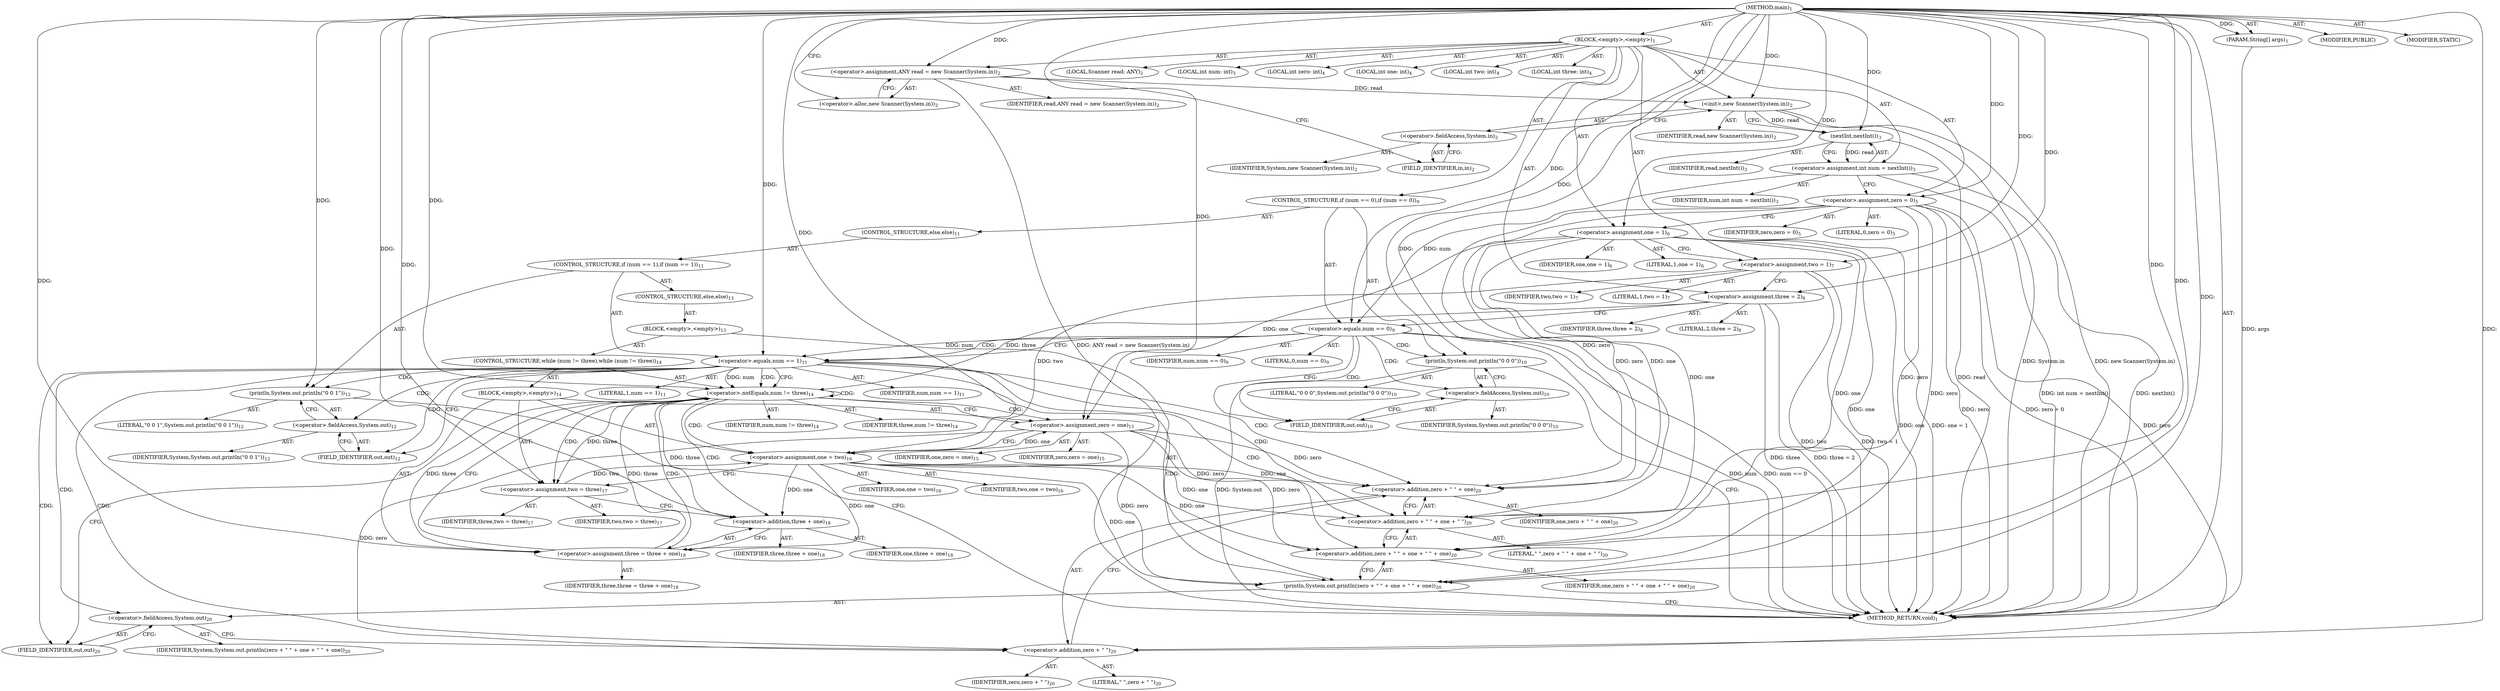 digraph "main" {  
"19" [label = <(METHOD,main)<SUB>1</SUB>> ]
"20" [label = <(PARAM,String[] args)<SUB>1</SUB>> ]
"21" [label = <(BLOCK,&lt;empty&gt;,&lt;empty&gt;)<SUB>1</SUB>> ]
"4" [label = <(LOCAL,Scanner read: ANY)<SUB>2</SUB>> ]
"22" [label = <(&lt;operator&gt;.assignment,ANY read = new Scanner(System.in))<SUB>2</SUB>> ]
"23" [label = <(IDENTIFIER,read,ANY read = new Scanner(System.in))<SUB>2</SUB>> ]
"24" [label = <(&lt;operator&gt;.alloc,new Scanner(System.in))<SUB>2</SUB>> ]
"25" [label = <(&lt;init&gt;,new Scanner(System.in))<SUB>2</SUB>> ]
"3" [label = <(IDENTIFIER,read,new Scanner(System.in))<SUB>2</SUB>> ]
"26" [label = <(&lt;operator&gt;.fieldAccess,System.in)<SUB>2</SUB>> ]
"27" [label = <(IDENTIFIER,System,new Scanner(System.in))<SUB>2</SUB>> ]
"28" [label = <(FIELD_IDENTIFIER,in,in)<SUB>2</SUB>> ]
"29" [label = <(LOCAL,int num: int)<SUB>3</SUB>> ]
"30" [label = <(&lt;operator&gt;.assignment,int num = nextInt())<SUB>3</SUB>> ]
"31" [label = <(IDENTIFIER,num,int num = nextInt())<SUB>3</SUB>> ]
"32" [label = <(nextInt,nextInt())<SUB>3</SUB>> ]
"33" [label = <(IDENTIFIER,read,nextInt())<SUB>3</SUB>> ]
"34" [label = <(LOCAL,int zero: int)<SUB>4</SUB>> ]
"35" [label = <(LOCAL,int one: int)<SUB>4</SUB>> ]
"36" [label = <(LOCAL,int two: int)<SUB>4</SUB>> ]
"37" [label = <(LOCAL,int three: int)<SUB>4</SUB>> ]
"38" [label = <(&lt;operator&gt;.assignment,zero = 0)<SUB>5</SUB>> ]
"39" [label = <(IDENTIFIER,zero,zero = 0)<SUB>5</SUB>> ]
"40" [label = <(LITERAL,0,zero = 0)<SUB>5</SUB>> ]
"41" [label = <(&lt;operator&gt;.assignment,one = 1)<SUB>6</SUB>> ]
"42" [label = <(IDENTIFIER,one,one = 1)<SUB>6</SUB>> ]
"43" [label = <(LITERAL,1,one = 1)<SUB>6</SUB>> ]
"44" [label = <(&lt;operator&gt;.assignment,two = 1)<SUB>7</SUB>> ]
"45" [label = <(IDENTIFIER,two,two = 1)<SUB>7</SUB>> ]
"46" [label = <(LITERAL,1,two = 1)<SUB>7</SUB>> ]
"47" [label = <(&lt;operator&gt;.assignment,three = 2)<SUB>8</SUB>> ]
"48" [label = <(IDENTIFIER,three,three = 2)<SUB>8</SUB>> ]
"49" [label = <(LITERAL,2,three = 2)<SUB>8</SUB>> ]
"50" [label = <(CONTROL_STRUCTURE,if (num == 0),if (num == 0))<SUB>9</SUB>> ]
"51" [label = <(&lt;operator&gt;.equals,num == 0)<SUB>9</SUB>> ]
"52" [label = <(IDENTIFIER,num,num == 0)<SUB>9</SUB>> ]
"53" [label = <(LITERAL,0,num == 0)<SUB>9</SUB>> ]
"54" [label = <(println,System.out.println(&quot;0 0 0&quot;))<SUB>10</SUB>> ]
"55" [label = <(&lt;operator&gt;.fieldAccess,System.out)<SUB>10</SUB>> ]
"56" [label = <(IDENTIFIER,System,System.out.println(&quot;0 0 0&quot;))<SUB>10</SUB>> ]
"57" [label = <(FIELD_IDENTIFIER,out,out)<SUB>10</SUB>> ]
"58" [label = <(LITERAL,&quot;0 0 0&quot;,System.out.println(&quot;0 0 0&quot;))<SUB>10</SUB>> ]
"59" [label = <(CONTROL_STRUCTURE,else,else)<SUB>11</SUB>> ]
"60" [label = <(CONTROL_STRUCTURE,if (num == 1),if (num == 1))<SUB>11</SUB>> ]
"61" [label = <(&lt;operator&gt;.equals,num == 1)<SUB>11</SUB>> ]
"62" [label = <(IDENTIFIER,num,num == 1)<SUB>11</SUB>> ]
"63" [label = <(LITERAL,1,num == 1)<SUB>11</SUB>> ]
"64" [label = <(println,System.out.println(&quot;0 0 1&quot;))<SUB>12</SUB>> ]
"65" [label = <(&lt;operator&gt;.fieldAccess,System.out)<SUB>12</SUB>> ]
"66" [label = <(IDENTIFIER,System,System.out.println(&quot;0 0 1&quot;))<SUB>12</SUB>> ]
"67" [label = <(FIELD_IDENTIFIER,out,out)<SUB>12</SUB>> ]
"68" [label = <(LITERAL,&quot;0 0 1&quot;,System.out.println(&quot;0 0 1&quot;))<SUB>12</SUB>> ]
"69" [label = <(CONTROL_STRUCTURE,else,else)<SUB>13</SUB>> ]
"70" [label = <(BLOCK,&lt;empty&gt;,&lt;empty&gt;)<SUB>13</SUB>> ]
"71" [label = <(CONTROL_STRUCTURE,while (num != three),while (num != three))<SUB>14</SUB>> ]
"72" [label = <(&lt;operator&gt;.notEquals,num != three)<SUB>14</SUB>> ]
"73" [label = <(IDENTIFIER,num,num != three)<SUB>14</SUB>> ]
"74" [label = <(IDENTIFIER,three,num != three)<SUB>14</SUB>> ]
"75" [label = <(BLOCK,&lt;empty&gt;,&lt;empty&gt;)<SUB>14</SUB>> ]
"76" [label = <(&lt;operator&gt;.assignment,zero = one)<SUB>15</SUB>> ]
"77" [label = <(IDENTIFIER,zero,zero = one)<SUB>15</SUB>> ]
"78" [label = <(IDENTIFIER,one,zero = one)<SUB>15</SUB>> ]
"79" [label = <(&lt;operator&gt;.assignment,one = two)<SUB>16</SUB>> ]
"80" [label = <(IDENTIFIER,one,one = two)<SUB>16</SUB>> ]
"81" [label = <(IDENTIFIER,two,one = two)<SUB>16</SUB>> ]
"82" [label = <(&lt;operator&gt;.assignment,two = three)<SUB>17</SUB>> ]
"83" [label = <(IDENTIFIER,two,two = three)<SUB>17</SUB>> ]
"84" [label = <(IDENTIFIER,three,two = three)<SUB>17</SUB>> ]
"85" [label = <(&lt;operator&gt;.assignment,three = three + one)<SUB>18</SUB>> ]
"86" [label = <(IDENTIFIER,three,three = three + one)<SUB>18</SUB>> ]
"87" [label = <(&lt;operator&gt;.addition,three + one)<SUB>18</SUB>> ]
"88" [label = <(IDENTIFIER,three,three + one)<SUB>18</SUB>> ]
"89" [label = <(IDENTIFIER,one,three + one)<SUB>18</SUB>> ]
"90" [label = <(println,System.out.println(zero + &quot; &quot; + one + &quot; &quot; + one))<SUB>20</SUB>> ]
"91" [label = <(&lt;operator&gt;.fieldAccess,System.out)<SUB>20</SUB>> ]
"92" [label = <(IDENTIFIER,System,System.out.println(zero + &quot; &quot; + one + &quot; &quot; + one))<SUB>20</SUB>> ]
"93" [label = <(FIELD_IDENTIFIER,out,out)<SUB>20</SUB>> ]
"94" [label = <(&lt;operator&gt;.addition,zero + &quot; &quot; + one + &quot; &quot; + one)<SUB>20</SUB>> ]
"95" [label = <(&lt;operator&gt;.addition,zero + &quot; &quot; + one + &quot; &quot;)<SUB>20</SUB>> ]
"96" [label = <(&lt;operator&gt;.addition,zero + &quot; &quot; + one)<SUB>20</SUB>> ]
"97" [label = <(&lt;operator&gt;.addition,zero + &quot; &quot;)<SUB>20</SUB>> ]
"98" [label = <(IDENTIFIER,zero,zero + &quot; &quot;)<SUB>20</SUB>> ]
"99" [label = <(LITERAL,&quot; &quot;,zero + &quot; &quot;)<SUB>20</SUB>> ]
"100" [label = <(IDENTIFIER,one,zero + &quot; &quot; + one)<SUB>20</SUB>> ]
"101" [label = <(LITERAL,&quot; &quot;,zero + &quot; &quot; + one + &quot; &quot;)<SUB>20</SUB>> ]
"102" [label = <(IDENTIFIER,one,zero + &quot; &quot; + one + &quot; &quot; + one)<SUB>20</SUB>> ]
"103" [label = <(MODIFIER,PUBLIC)> ]
"104" [label = <(MODIFIER,STATIC)> ]
"105" [label = <(METHOD_RETURN,void)<SUB>1</SUB>> ]
  "19" -> "20"  [ label = "AST: "] 
  "19" -> "21"  [ label = "AST: "] 
  "19" -> "103"  [ label = "AST: "] 
  "19" -> "104"  [ label = "AST: "] 
  "19" -> "105"  [ label = "AST: "] 
  "21" -> "4"  [ label = "AST: "] 
  "21" -> "22"  [ label = "AST: "] 
  "21" -> "25"  [ label = "AST: "] 
  "21" -> "29"  [ label = "AST: "] 
  "21" -> "30"  [ label = "AST: "] 
  "21" -> "34"  [ label = "AST: "] 
  "21" -> "35"  [ label = "AST: "] 
  "21" -> "36"  [ label = "AST: "] 
  "21" -> "37"  [ label = "AST: "] 
  "21" -> "38"  [ label = "AST: "] 
  "21" -> "41"  [ label = "AST: "] 
  "21" -> "44"  [ label = "AST: "] 
  "21" -> "47"  [ label = "AST: "] 
  "21" -> "50"  [ label = "AST: "] 
  "22" -> "23"  [ label = "AST: "] 
  "22" -> "24"  [ label = "AST: "] 
  "25" -> "3"  [ label = "AST: "] 
  "25" -> "26"  [ label = "AST: "] 
  "26" -> "27"  [ label = "AST: "] 
  "26" -> "28"  [ label = "AST: "] 
  "30" -> "31"  [ label = "AST: "] 
  "30" -> "32"  [ label = "AST: "] 
  "32" -> "33"  [ label = "AST: "] 
  "38" -> "39"  [ label = "AST: "] 
  "38" -> "40"  [ label = "AST: "] 
  "41" -> "42"  [ label = "AST: "] 
  "41" -> "43"  [ label = "AST: "] 
  "44" -> "45"  [ label = "AST: "] 
  "44" -> "46"  [ label = "AST: "] 
  "47" -> "48"  [ label = "AST: "] 
  "47" -> "49"  [ label = "AST: "] 
  "50" -> "51"  [ label = "AST: "] 
  "50" -> "54"  [ label = "AST: "] 
  "50" -> "59"  [ label = "AST: "] 
  "51" -> "52"  [ label = "AST: "] 
  "51" -> "53"  [ label = "AST: "] 
  "54" -> "55"  [ label = "AST: "] 
  "54" -> "58"  [ label = "AST: "] 
  "55" -> "56"  [ label = "AST: "] 
  "55" -> "57"  [ label = "AST: "] 
  "59" -> "60"  [ label = "AST: "] 
  "60" -> "61"  [ label = "AST: "] 
  "60" -> "64"  [ label = "AST: "] 
  "60" -> "69"  [ label = "AST: "] 
  "61" -> "62"  [ label = "AST: "] 
  "61" -> "63"  [ label = "AST: "] 
  "64" -> "65"  [ label = "AST: "] 
  "64" -> "68"  [ label = "AST: "] 
  "65" -> "66"  [ label = "AST: "] 
  "65" -> "67"  [ label = "AST: "] 
  "69" -> "70"  [ label = "AST: "] 
  "70" -> "71"  [ label = "AST: "] 
  "70" -> "90"  [ label = "AST: "] 
  "71" -> "72"  [ label = "AST: "] 
  "71" -> "75"  [ label = "AST: "] 
  "72" -> "73"  [ label = "AST: "] 
  "72" -> "74"  [ label = "AST: "] 
  "75" -> "76"  [ label = "AST: "] 
  "75" -> "79"  [ label = "AST: "] 
  "75" -> "82"  [ label = "AST: "] 
  "75" -> "85"  [ label = "AST: "] 
  "76" -> "77"  [ label = "AST: "] 
  "76" -> "78"  [ label = "AST: "] 
  "79" -> "80"  [ label = "AST: "] 
  "79" -> "81"  [ label = "AST: "] 
  "82" -> "83"  [ label = "AST: "] 
  "82" -> "84"  [ label = "AST: "] 
  "85" -> "86"  [ label = "AST: "] 
  "85" -> "87"  [ label = "AST: "] 
  "87" -> "88"  [ label = "AST: "] 
  "87" -> "89"  [ label = "AST: "] 
  "90" -> "91"  [ label = "AST: "] 
  "90" -> "94"  [ label = "AST: "] 
  "91" -> "92"  [ label = "AST: "] 
  "91" -> "93"  [ label = "AST: "] 
  "94" -> "95"  [ label = "AST: "] 
  "94" -> "102"  [ label = "AST: "] 
  "95" -> "96"  [ label = "AST: "] 
  "95" -> "101"  [ label = "AST: "] 
  "96" -> "97"  [ label = "AST: "] 
  "96" -> "100"  [ label = "AST: "] 
  "97" -> "98"  [ label = "AST: "] 
  "97" -> "99"  [ label = "AST: "] 
  "22" -> "28"  [ label = "CFG: "] 
  "25" -> "32"  [ label = "CFG: "] 
  "30" -> "38"  [ label = "CFG: "] 
  "38" -> "41"  [ label = "CFG: "] 
  "41" -> "44"  [ label = "CFG: "] 
  "44" -> "47"  [ label = "CFG: "] 
  "47" -> "51"  [ label = "CFG: "] 
  "24" -> "22"  [ label = "CFG: "] 
  "26" -> "25"  [ label = "CFG: "] 
  "32" -> "30"  [ label = "CFG: "] 
  "51" -> "57"  [ label = "CFG: "] 
  "51" -> "61"  [ label = "CFG: "] 
  "54" -> "105"  [ label = "CFG: "] 
  "28" -> "26"  [ label = "CFG: "] 
  "55" -> "54"  [ label = "CFG: "] 
  "57" -> "55"  [ label = "CFG: "] 
  "61" -> "67"  [ label = "CFG: "] 
  "61" -> "72"  [ label = "CFG: "] 
  "64" -> "105"  [ label = "CFG: "] 
  "65" -> "64"  [ label = "CFG: "] 
  "67" -> "65"  [ label = "CFG: "] 
  "90" -> "105"  [ label = "CFG: "] 
  "72" -> "76"  [ label = "CFG: "] 
  "72" -> "93"  [ label = "CFG: "] 
  "91" -> "97"  [ label = "CFG: "] 
  "94" -> "90"  [ label = "CFG: "] 
  "76" -> "79"  [ label = "CFG: "] 
  "79" -> "82"  [ label = "CFG: "] 
  "82" -> "87"  [ label = "CFG: "] 
  "85" -> "72"  [ label = "CFG: "] 
  "93" -> "91"  [ label = "CFG: "] 
  "95" -> "94"  [ label = "CFG: "] 
  "87" -> "85"  [ label = "CFG: "] 
  "96" -> "95"  [ label = "CFG: "] 
  "97" -> "96"  [ label = "CFG: "] 
  "19" -> "24"  [ label = "CFG: "] 
  "20" -> "105"  [ label = "DDG: args"] 
  "22" -> "105"  [ label = "DDG: ANY read = new Scanner(System.in)"] 
  "25" -> "105"  [ label = "DDG: System.in"] 
  "25" -> "105"  [ label = "DDG: new Scanner(System.in)"] 
  "32" -> "105"  [ label = "DDG: read"] 
  "30" -> "105"  [ label = "DDG: nextInt()"] 
  "30" -> "105"  [ label = "DDG: int num = nextInt()"] 
  "38" -> "105"  [ label = "DDG: zero"] 
  "38" -> "105"  [ label = "DDG: zero = 0"] 
  "41" -> "105"  [ label = "DDG: one"] 
  "41" -> "105"  [ label = "DDG: one = 1"] 
  "44" -> "105"  [ label = "DDG: two"] 
  "44" -> "105"  [ label = "DDG: two = 1"] 
  "47" -> "105"  [ label = "DDG: three"] 
  "47" -> "105"  [ label = "DDG: three = 2"] 
  "51" -> "105"  [ label = "DDG: num"] 
  "51" -> "105"  [ label = "DDG: num == 0"] 
  "54" -> "105"  [ label = "DDG: System.out"] 
  "19" -> "20"  [ label = "DDG: "] 
  "19" -> "22"  [ label = "DDG: "] 
  "32" -> "30"  [ label = "DDG: read"] 
  "19" -> "38"  [ label = "DDG: "] 
  "19" -> "41"  [ label = "DDG: "] 
  "19" -> "44"  [ label = "DDG: "] 
  "19" -> "47"  [ label = "DDG: "] 
  "22" -> "25"  [ label = "DDG: read"] 
  "19" -> "25"  [ label = "DDG: "] 
  "25" -> "32"  [ label = "DDG: read"] 
  "19" -> "32"  [ label = "DDG: "] 
  "30" -> "51"  [ label = "DDG: num"] 
  "19" -> "51"  [ label = "DDG: "] 
  "19" -> "54"  [ label = "DDG: "] 
  "51" -> "61"  [ label = "DDG: num"] 
  "19" -> "61"  [ label = "DDG: "] 
  "19" -> "64"  [ label = "DDG: "] 
  "38" -> "90"  [ label = "DDG: zero"] 
  "76" -> "90"  [ label = "DDG: zero"] 
  "19" -> "90"  [ label = "DDG: "] 
  "41" -> "90"  [ label = "DDG: one"] 
  "79" -> "90"  [ label = "DDG: one"] 
  "61" -> "72"  [ label = "DDG: num"] 
  "19" -> "72"  [ label = "DDG: "] 
  "47" -> "72"  [ label = "DDG: three"] 
  "85" -> "72"  [ label = "DDG: three"] 
  "41" -> "76"  [ label = "DDG: one"] 
  "19" -> "76"  [ label = "DDG: "] 
  "79" -> "76"  [ label = "DDG: one"] 
  "44" -> "79"  [ label = "DDG: two"] 
  "82" -> "79"  [ label = "DDG: two"] 
  "19" -> "79"  [ label = "DDG: "] 
  "72" -> "82"  [ label = "DDG: three"] 
  "19" -> "82"  [ label = "DDG: "] 
  "19" -> "85"  [ label = "DDG: "] 
  "72" -> "85"  [ label = "DDG: three"] 
  "79" -> "85"  [ label = "DDG: one"] 
  "38" -> "94"  [ label = "DDG: zero"] 
  "76" -> "94"  [ label = "DDG: zero"] 
  "19" -> "94"  [ label = "DDG: "] 
  "41" -> "94"  [ label = "DDG: one"] 
  "79" -> "94"  [ label = "DDG: one"] 
  "38" -> "95"  [ label = "DDG: zero"] 
  "76" -> "95"  [ label = "DDG: zero"] 
  "19" -> "95"  [ label = "DDG: "] 
  "41" -> "95"  [ label = "DDG: one"] 
  "79" -> "95"  [ label = "DDG: one"] 
  "19" -> "87"  [ label = "DDG: "] 
  "72" -> "87"  [ label = "DDG: three"] 
  "79" -> "87"  [ label = "DDG: one"] 
  "38" -> "96"  [ label = "DDG: zero"] 
  "76" -> "96"  [ label = "DDG: zero"] 
  "19" -> "96"  [ label = "DDG: "] 
  "41" -> "96"  [ label = "DDG: one"] 
  "79" -> "96"  [ label = "DDG: one"] 
  "38" -> "97"  [ label = "DDG: zero"] 
  "76" -> "97"  [ label = "DDG: zero"] 
  "19" -> "97"  [ label = "DDG: "] 
  "51" -> "61"  [ label = "CDG: "] 
  "51" -> "57"  [ label = "CDG: "] 
  "51" -> "55"  [ label = "CDG: "] 
  "51" -> "54"  [ label = "CDG: "] 
  "61" -> "94"  [ label = "CDG: "] 
  "61" -> "96"  [ label = "CDG: "] 
  "61" -> "64"  [ label = "CDG: "] 
  "61" -> "72"  [ label = "CDG: "] 
  "61" -> "67"  [ label = "CDG: "] 
  "61" -> "95"  [ label = "CDG: "] 
  "61" -> "65"  [ label = "CDG: "] 
  "61" -> "97"  [ label = "CDG: "] 
  "61" -> "91"  [ label = "CDG: "] 
  "61" -> "93"  [ label = "CDG: "] 
  "61" -> "90"  [ label = "CDG: "] 
  "72" -> "85"  [ label = "CDG: "] 
  "72" -> "72"  [ label = "CDG: "] 
  "72" -> "76"  [ label = "CDG: "] 
  "72" -> "87"  [ label = "CDG: "] 
  "72" -> "82"  [ label = "CDG: "] 
  "72" -> "79"  [ label = "CDG: "] 
}
